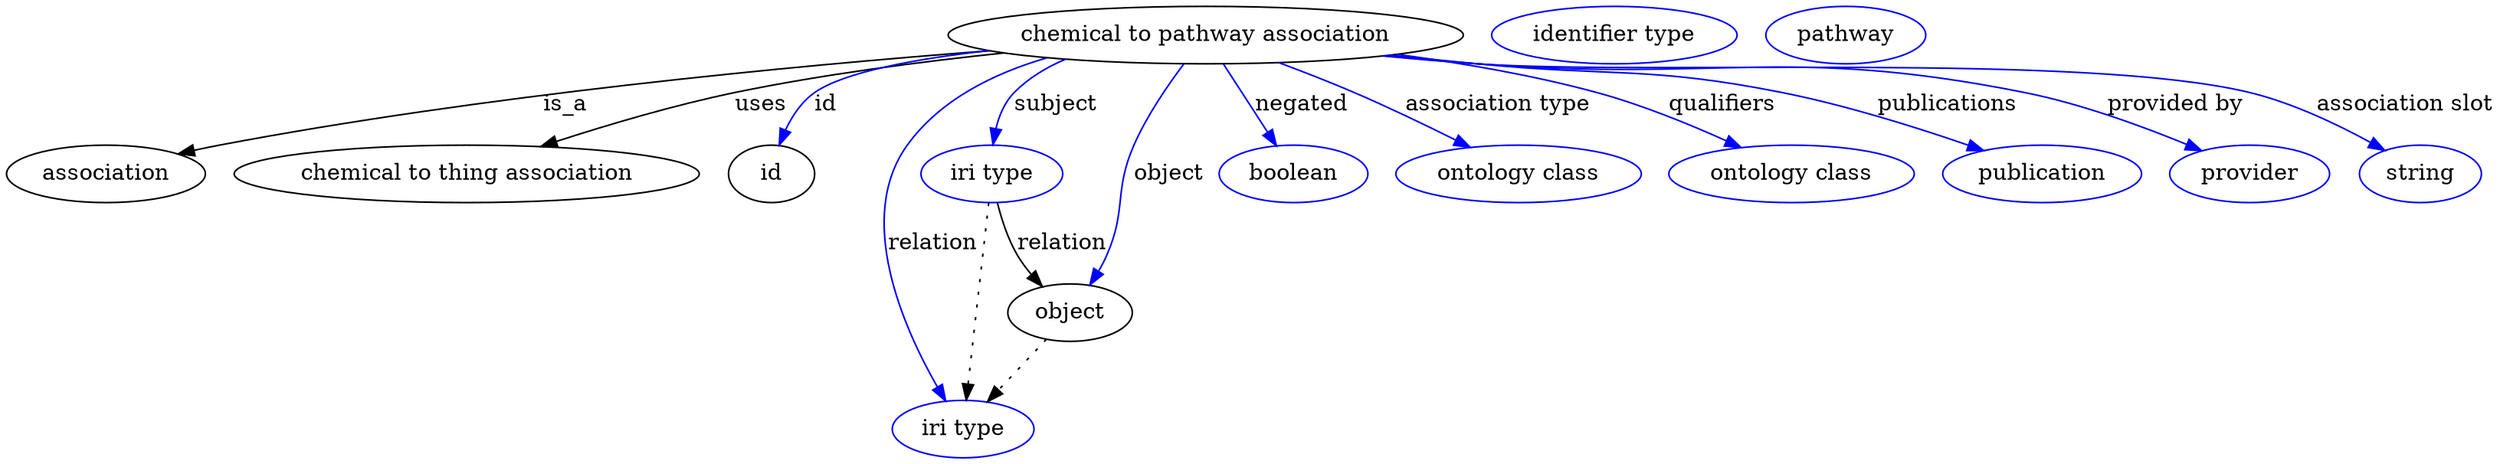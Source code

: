 digraph {
	graph [bb="0,0,1286.7,281"];
	node [label="\N"];
	"chemical to pathway association"	 [height=0.5,
		label="chemical to pathway association",
		pos="628.4,263",
		width=3.4663];
	association	 [height=0.5,
		pos="49.402,177",
		width=1.3723];
	"chemical to pathway association" -> association	 [label=is_a,
		lp="274.68,220",
		pos="e,86.011,189.19 516.17,255.05 409.84,245.95 246.21,227.86 107.4,195 103.59,194.1 99.655,193.08 95.723,191.99"];
	"chemical to thing association"	 [height=0.5,
		pos="229.4,177",
		width=3.1391];
	"chemical to pathway association" -> "chemical to thing association"	 [label=uses,
		lp="388.46,220",
		pos="e,271.85,193.8 525.77,252.74 479.69,247.01 424.88,238.63 376.29,227 344.18,219.31 309.16,207.53 281.36,197.33"];
	id	 [height=0.5,
		pos="387.4,177",
		width=0.75];
	"chemical to pathway association" -> id	 [color=blue,
		label=id,
		lp="423.85,220",
		pos="e,393.54,194.54 523.29,253.26 479.69,247.56 435.19,239.07 417.51,227 409.15,221.29 402.73,212.43 398.01,203.74",
		style=solid];
	subject	 [color=blue,
		height=0.5,
		label="iri type",
		pos="512.4,177",
		width=0.9834];
	"chemical to pathway association" -> subject	 [color=blue,
		label=subject,
		lp="550.23,220",
		pos="e,514.78,195.23 561.51,247.79 549.8,242.71 538.57,235.97 529.75,227 523.86,221.01 519.96,212.93 517.39,205.01",
		style=solid];
	relation	 [color=blue,
		height=0.5,
		label="iri type",
		pos="496.4,18",
		width=0.9834];
	"chemical to pathway association" -> relation	 [color=blue,
		label=relation,
		lp="477.78,134",
		pos="e,486.51,35.369 547.96,249.09 517.43,239.37 485.83,222.9 468.4,195 439.12,148.13 463.95,81.089 481.9,44.432",
		style=solid];
	object	 [height=0.5,
		pos="556.4,91",
		width=0.88096];
	"chemical to pathway association" -> object	 [color=blue,
		label=object,
		lp="609.51,177",
		pos="e,565.32,108.32 617.44,245.05 609.6,231.63 599.23,212.64 592.19,195 580.58,165.88 584.31,156.4 573.4,127 572.25,123.89 570.93,120.68 \
569.55,117.52",
		style=solid];
	negated	 [color=blue,
		height=0.5,
		label=boolean,
		pos="673.4,177",
		width=1.0584];
	"chemical to pathway association" -> negated	 [color=blue,
		label=negated,
		lp="676.17,220",
		pos="e,664.18,194.62 637.94,244.76 644.17,232.86 652.41,217.12 659.38,203.8",
		style=solid];
	"association type"	 [color=blue,
		height=0.5,
		label="ontology class",
		pos="790.4,177",
		width=1.6931];
	"chemical to pathway association" -> "association type"	 [color=blue,
		label="association type",
		lp="772.31,220",
		pos="e,762.91,193.22 665.14,245.7 677.11,239.91 690.39,233.32 702.4,227 719.56,217.97 738.27,207.43 754.02,198.37",
		style=solid];
	qualifiers	 [color=blue,
		height=0.5,
		label="ontology class",
		pos="930.4,177",
		width=1.6931];
	"chemical to pathway association" -> qualifiers	 [color=blue,
		label=qualifiers,
		lp="884.45,220",
		pos="e,901.12,192.83 719.87,250.67 752.36,245.06 788.91,237.31 821.4,227 845.67,219.3 871.62,207.55 892.11,197.37",
		style=solid];
	publications	 [color=blue,
		height=0.5,
		label=publication,
		pos="1059.4,177",
		width=1.3859];
	"chemical to pathway association" -> publications	 [color=blue,
		label=publications,
		lp="997.62,220",
		pos="e,1026.6,190.58 719.2,250.61 733.65,248.69 748.43,246.77 762.4,245 829.89,236.47 848.09,242.18 914.4,227 949.7,218.92 988.4,205.32 \
1016.9,194.34",
		style=solid];
	"provided by"	 [color=blue,
		height=0.5,
		label=provider,
		pos="1167.4,177",
		width=1.1129];
	"chemical to pathway association" -> "provided by"	 [color=blue,
		label="provided by",
		lp="1114,220",
		pos="e,1139.8,190.21 716.96,250.24 732.1,248.31 747.69,246.47 762.4,245 883.39,232.9 916.58,252.82 1035.4,227 1068.5,219.8 1104.4,205.78 \
1130.4,194.42",
		style=solid];
	"association slot"	 [color=blue,
		height=0.5,
		label=string,
		pos="1256.4,177",
		width=0.8403];
	"chemical to pathway association" -> "association slot"	 [color=blue,
		label="association slot",
		lp="1233.4,220",
		pos="e,1235.2,190.2 715.86,250.13 731.34,248.18 747.32,246.36 762.4,245 848.59,237.23 1067.5,248.02 1151.4,227 1178.1,220.32 1206.1,206.61 \
1226.4,195.23",
		style=solid];
	association_id	 [color=blue,
		height=0.5,
		label="identifier type",
		pos="830.4,263",
		width=1.652];
	subject -> relation	 [pos="e,498.22,36.027 510.57,158.76 507.79,131.21 502.51,78.735 499.24,46.223",
		style=dotted];
	subject -> object	 [label=relation,
		lp="552.78,134",
		pos="e,543.09,107.6 517.69,158.91 520.85,149.18 525.3,137.13 530.64,127 532.56,123.36 534.81,119.66 537.16,116.1"];
	object -> relation	 [pos="e,510.17,34.752 542.79,74.435 535.09,65.075 525.33,53.191 516.74,42.745",
		style=dotted];
	"chemical to pathway association_object"	 [color=blue,
		height=0.5,
		label=pathway,
		pos="948.4,263",
		width=1.1129];
}
